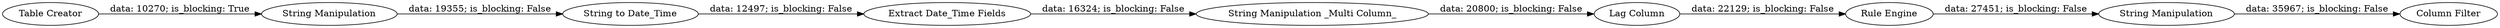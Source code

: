 digraph {
	"-907195088176607416_1" [label="Table Creator"]
	"-907195088176607416_11" [label="String Manipulation"]
	"-907195088176607416_10" [label="Rule Engine"]
	"-907195088176607416_9" [label="Lag Column"]
	"-907195088176607416_8" [label="String Manipulation _Multi Column_"]
	"-907195088176607416_2" [label="String Manipulation"]
	"-907195088176607416_4" [label="String to Date_Time"]
	"-907195088176607416_12" [label="Column Filter"]
	"-907195088176607416_5" [label="Extract Date_Time Fields"]
	"-907195088176607416_4" -> "-907195088176607416_5" [label="data: 12497; is_blocking: False"]
	"-907195088176607416_1" -> "-907195088176607416_2" [label="data: 10270; is_blocking: True"]
	"-907195088176607416_8" -> "-907195088176607416_9" [label="data: 20800; is_blocking: False"]
	"-907195088176607416_2" -> "-907195088176607416_4" [label="data: 19355; is_blocking: False"]
	"-907195088176607416_11" -> "-907195088176607416_12" [label="data: 35967; is_blocking: False"]
	"-907195088176607416_9" -> "-907195088176607416_10" [label="data: 22129; is_blocking: False"]
	"-907195088176607416_10" -> "-907195088176607416_11" [label="data: 27451; is_blocking: False"]
	"-907195088176607416_5" -> "-907195088176607416_8" [label="data: 16324; is_blocking: False"]
	rankdir=LR
}
